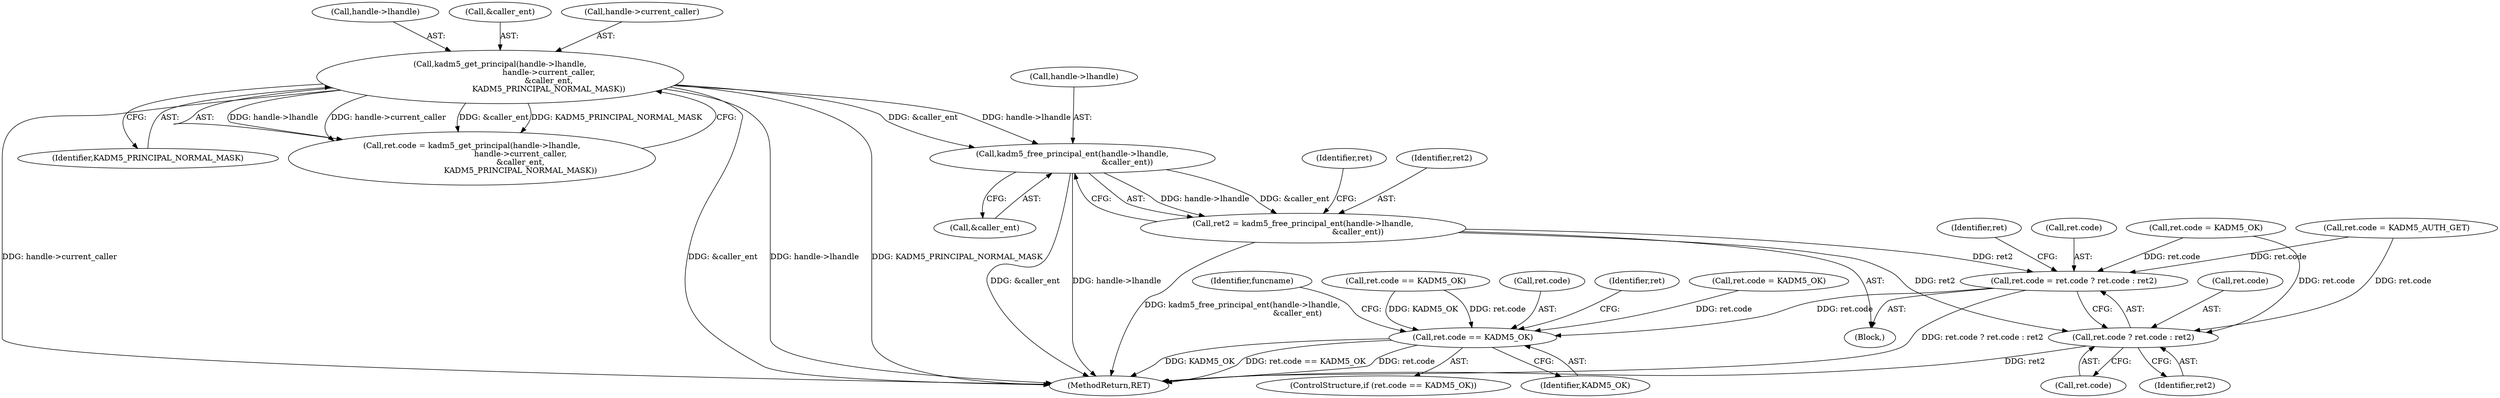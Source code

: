 digraph "0_krb5_83ed75feba32e46f736fcce0d96a0445f29b96c2_8@API" {
"1000258" [label="(Call,kadm5_free_principal_ent(handle->lhandle,\n                                            &caller_ent))"];
"1000211" [label="(Call,kadm5_get_principal(handle->lhandle,\n                                       handle->current_caller,\n                                       &caller_ent,\n                                       KADM5_PRINCIPAL_NORMAL_MASK))"];
"1000256" [label="(Call,ret2 = kadm5_free_principal_ent(handle->lhandle,\n                                            &caller_ent))"];
"1000264" [label="(Call,ret.code = ret.code ? ret.code : ret2)"];
"1000277" [label="(Call,ret.code == KADM5_OK)"];
"1000268" [label="(Call,ret.code ? ret.code : ret2)"];
"1000222" [label="(Call,ret.code == KADM5_OK)"];
"1000212" [label="(Call,handle->lhandle)"];
"1000360" [label="(MethodReturn,RET)"];
"1000278" [label="(Call,ret.code)"];
"1000272" [label="(Call,ret.code)"];
"1000251" [label="(Call,ret.code = KADM5_AUTH_GET)"];
"1000259" [label="(Call,handle->lhandle)"];
"1000211" [label="(Call,kadm5_get_principal(handle->lhandle,\n                                       handle->current_caller,\n                                       &caller_ent,\n                                       KADM5_PRINCIPAL_NORMAL_MASK))"];
"1000220" [label="(Identifier,KADM5_PRINCIPAL_NORMAL_MASK)"];
"1000266" [label="(Identifier,ret)"];
"1000258" [label="(Call,kadm5_free_principal_ent(handle->lhandle,\n                                            &caller_ent))"];
"1000218" [label="(Call,&caller_ent)"];
"1000262" [label="(Call,&caller_ent)"];
"1000276" [label="(ControlStructure,if (ret.code == KADM5_OK))"];
"1000279" [label="(Identifier,ret)"];
"1000227" [label="(Block,)"];
"1000285" [label="(Identifier,ret)"];
"1000207" [label="(Call,ret.code = kadm5_get_principal(handle->lhandle,\n                                       handle->current_caller,\n                                       &caller_ent,\n                                       KADM5_PRINCIPAL_NORMAL_MASK))"];
"1000200" [label="(Call,ret.code = KADM5_OK)"];
"1000264" [label="(Call,ret.code = ret.code ? ret.code : ret2)"];
"1000277" [label="(Call,ret.code == KADM5_OK)"];
"1000257" [label="(Identifier,ret2)"];
"1000256" [label="(Call,ret2 = kadm5_free_principal_ent(handle->lhandle,\n                                            &caller_ent))"];
"1000245" [label="(Call,ret.code = KADM5_OK)"];
"1000275" [label="(Identifier,ret2)"];
"1000269" [label="(Call,ret.code)"];
"1000215" [label="(Call,handle->current_caller)"];
"1000281" [label="(Identifier,KADM5_OK)"];
"1000265" [label="(Call,ret.code)"];
"1000337" [label="(Identifier,funcname)"];
"1000268" [label="(Call,ret.code ? ret.code : ret2)"];
"1000258" -> "1000256"  [label="AST: "];
"1000258" -> "1000262"  [label="CFG: "];
"1000259" -> "1000258"  [label="AST: "];
"1000262" -> "1000258"  [label="AST: "];
"1000256" -> "1000258"  [label="CFG: "];
"1000258" -> "1000360"  [label="DDG: handle->lhandle"];
"1000258" -> "1000360"  [label="DDG: &caller_ent"];
"1000258" -> "1000256"  [label="DDG: handle->lhandle"];
"1000258" -> "1000256"  [label="DDG: &caller_ent"];
"1000211" -> "1000258"  [label="DDG: handle->lhandle"];
"1000211" -> "1000258"  [label="DDG: &caller_ent"];
"1000211" -> "1000207"  [label="AST: "];
"1000211" -> "1000220"  [label="CFG: "];
"1000212" -> "1000211"  [label="AST: "];
"1000215" -> "1000211"  [label="AST: "];
"1000218" -> "1000211"  [label="AST: "];
"1000220" -> "1000211"  [label="AST: "];
"1000207" -> "1000211"  [label="CFG: "];
"1000211" -> "1000360"  [label="DDG: &caller_ent"];
"1000211" -> "1000360"  [label="DDG: handle->lhandle"];
"1000211" -> "1000360"  [label="DDG: KADM5_PRINCIPAL_NORMAL_MASK"];
"1000211" -> "1000360"  [label="DDG: handle->current_caller"];
"1000211" -> "1000207"  [label="DDG: handle->lhandle"];
"1000211" -> "1000207"  [label="DDG: handle->current_caller"];
"1000211" -> "1000207"  [label="DDG: &caller_ent"];
"1000211" -> "1000207"  [label="DDG: KADM5_PRINCIPAL_NORMAL_MASK"];
"1000256" -> "1000227"  [label="AST: "];
"1000257" -> "1000256"  [label="AST: "];
"1000266" -> "1000256"  [label="CFG: "];
"1000256" -> "1000360"  [label="DDG: kadm5_free_principal_ent(handle->lhandle,\n                                            &caller_ent)"];
"1000256" -> "1000264"  [label="DDG: ret2"];
"1000256" -> "1000268"  [label="DDG: ret2"];
"1000264" -> "1000227"  [label="AST: "];
"1000264" -> "1000268"  [label="CFG: "];
"1000265" -> "1000264"  [label="AST: "];
"1000268" -> "1000264"  [label="AST: "];
"1000279" -> "1000264"  [label="CFG: "];
"1000264" -> "1000360"  [label="DDG: ret.code ? ret.code : ret2"];
"1000251" -> "1000264"  [label="DDG: ret.code"];
"1000245" -> "1000264"  [label="DDG: ret.code"];
"1000264" -> "1000277"  [label="DDG: ret.code"];
"1000277" -> "1000276"  [label="AST: "];
"1000277" -> "1000281"  [label="CFG: "];
"1000278" -> "1000277"  [label="AST: "];
"1000281" -> "1000277"  [label="AST: "];
"1000285" -> "1000277"  [label="CFG: "];
"1000337" -> "1000277"  [label="CFG: "];
"1000277" -> "1000360"  [label="DDG: ret.code"];
"1000277" -> "1000360"  [label="DDG: KADM5_OK"];
"1000277" -> "1000360"  [label="DDG: ret.code == KADM5_OK"];
"1000200" -> "1000277"  [label="DDG: ret.code"];
"1000222" -> "1000277"  [label="DDG: ret.code"];
"1000222" -> "1000277"  [label="DDG: KADM5_OK"];
"1000268" -> "1000272"  [label="CFG: "];
"1000268" -> "1000275"  [label="CFG: "];
"1000269" -> "1000268"  [label="AST: "];
"1000272" -> "1000268"  [label="AST: "];
"1000275" -> "1000268"  [label="AST: "];
"1000268" -> "1000360"  [label="DDG: ret2"];
"1000251" -> "1000268"  [label="DDG: ret.code"];
"1000245" -> "1000268"  [label="DDG: ret.code"];
}
